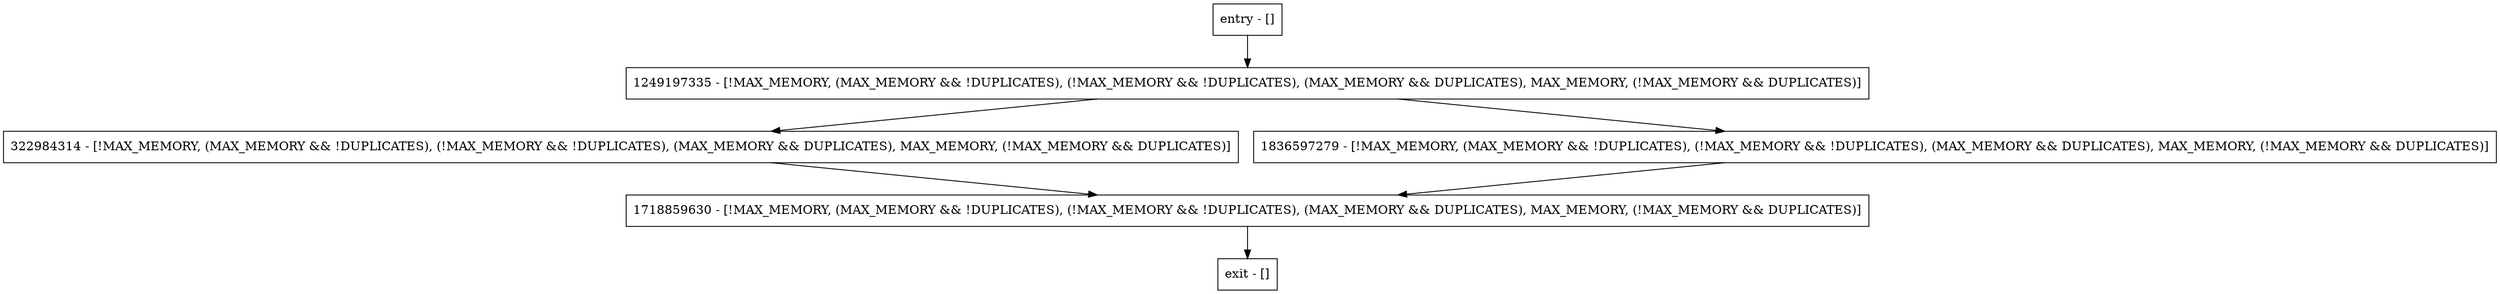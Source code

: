 digraph put {
node [shape=record];
entry [label="entry - []"];
exit [label="exit - []"];
322984314 [label="322984314 - [!MAX_MEMORY, (MAX_MEMORY && !DUPLICATES), (!MAX_MEMORY && !DUPLICATES), (MAX_MEMORY && DUPLICATES), MAX_MEMORY, (!MAX_MEMORY && DUPLICATES)]"];
1836597279 [label="1836597279 - [!MAX_MEMORY, (MAX_MEMORY && !DUPLICATES), (!MAX_MEMORY && !DUPLICATES), (MAX_MEMORY && DUPLICATES), MAX_MEMORY, (!MAX_MEMORY && DUPLICATES)]"];
1718859630 [label="1718859630 - [!MAX_MEMORY, (MAX_MEMORY && !DUPLICATES), (!MAX_MEMORY && !DUPLICATES), (MAX_MEMORY && DUPLICATES), MAX_MEMORY, (!MAX_MEMORY && DUPLICATES)]"];
1249197335 [label="1249197335 - [!MAX_MEMORY, (MAX_MEMORY && !DUPLICATES), (!MAX_MEMORY && !DUPLICATES), (MAX_MEMORY && DUPLICATES), MAX_MEMORY, (!MAX_MEMORY && DUPLICATES)]"];
entry;
exit;
entry -> 1249197335;
322984314 -> 1718859630;
1836597279 -> 1718859630;
1718859630 -> exit;
1249197335 -> 322984314;
1249197335 -> 1836597279;
}
